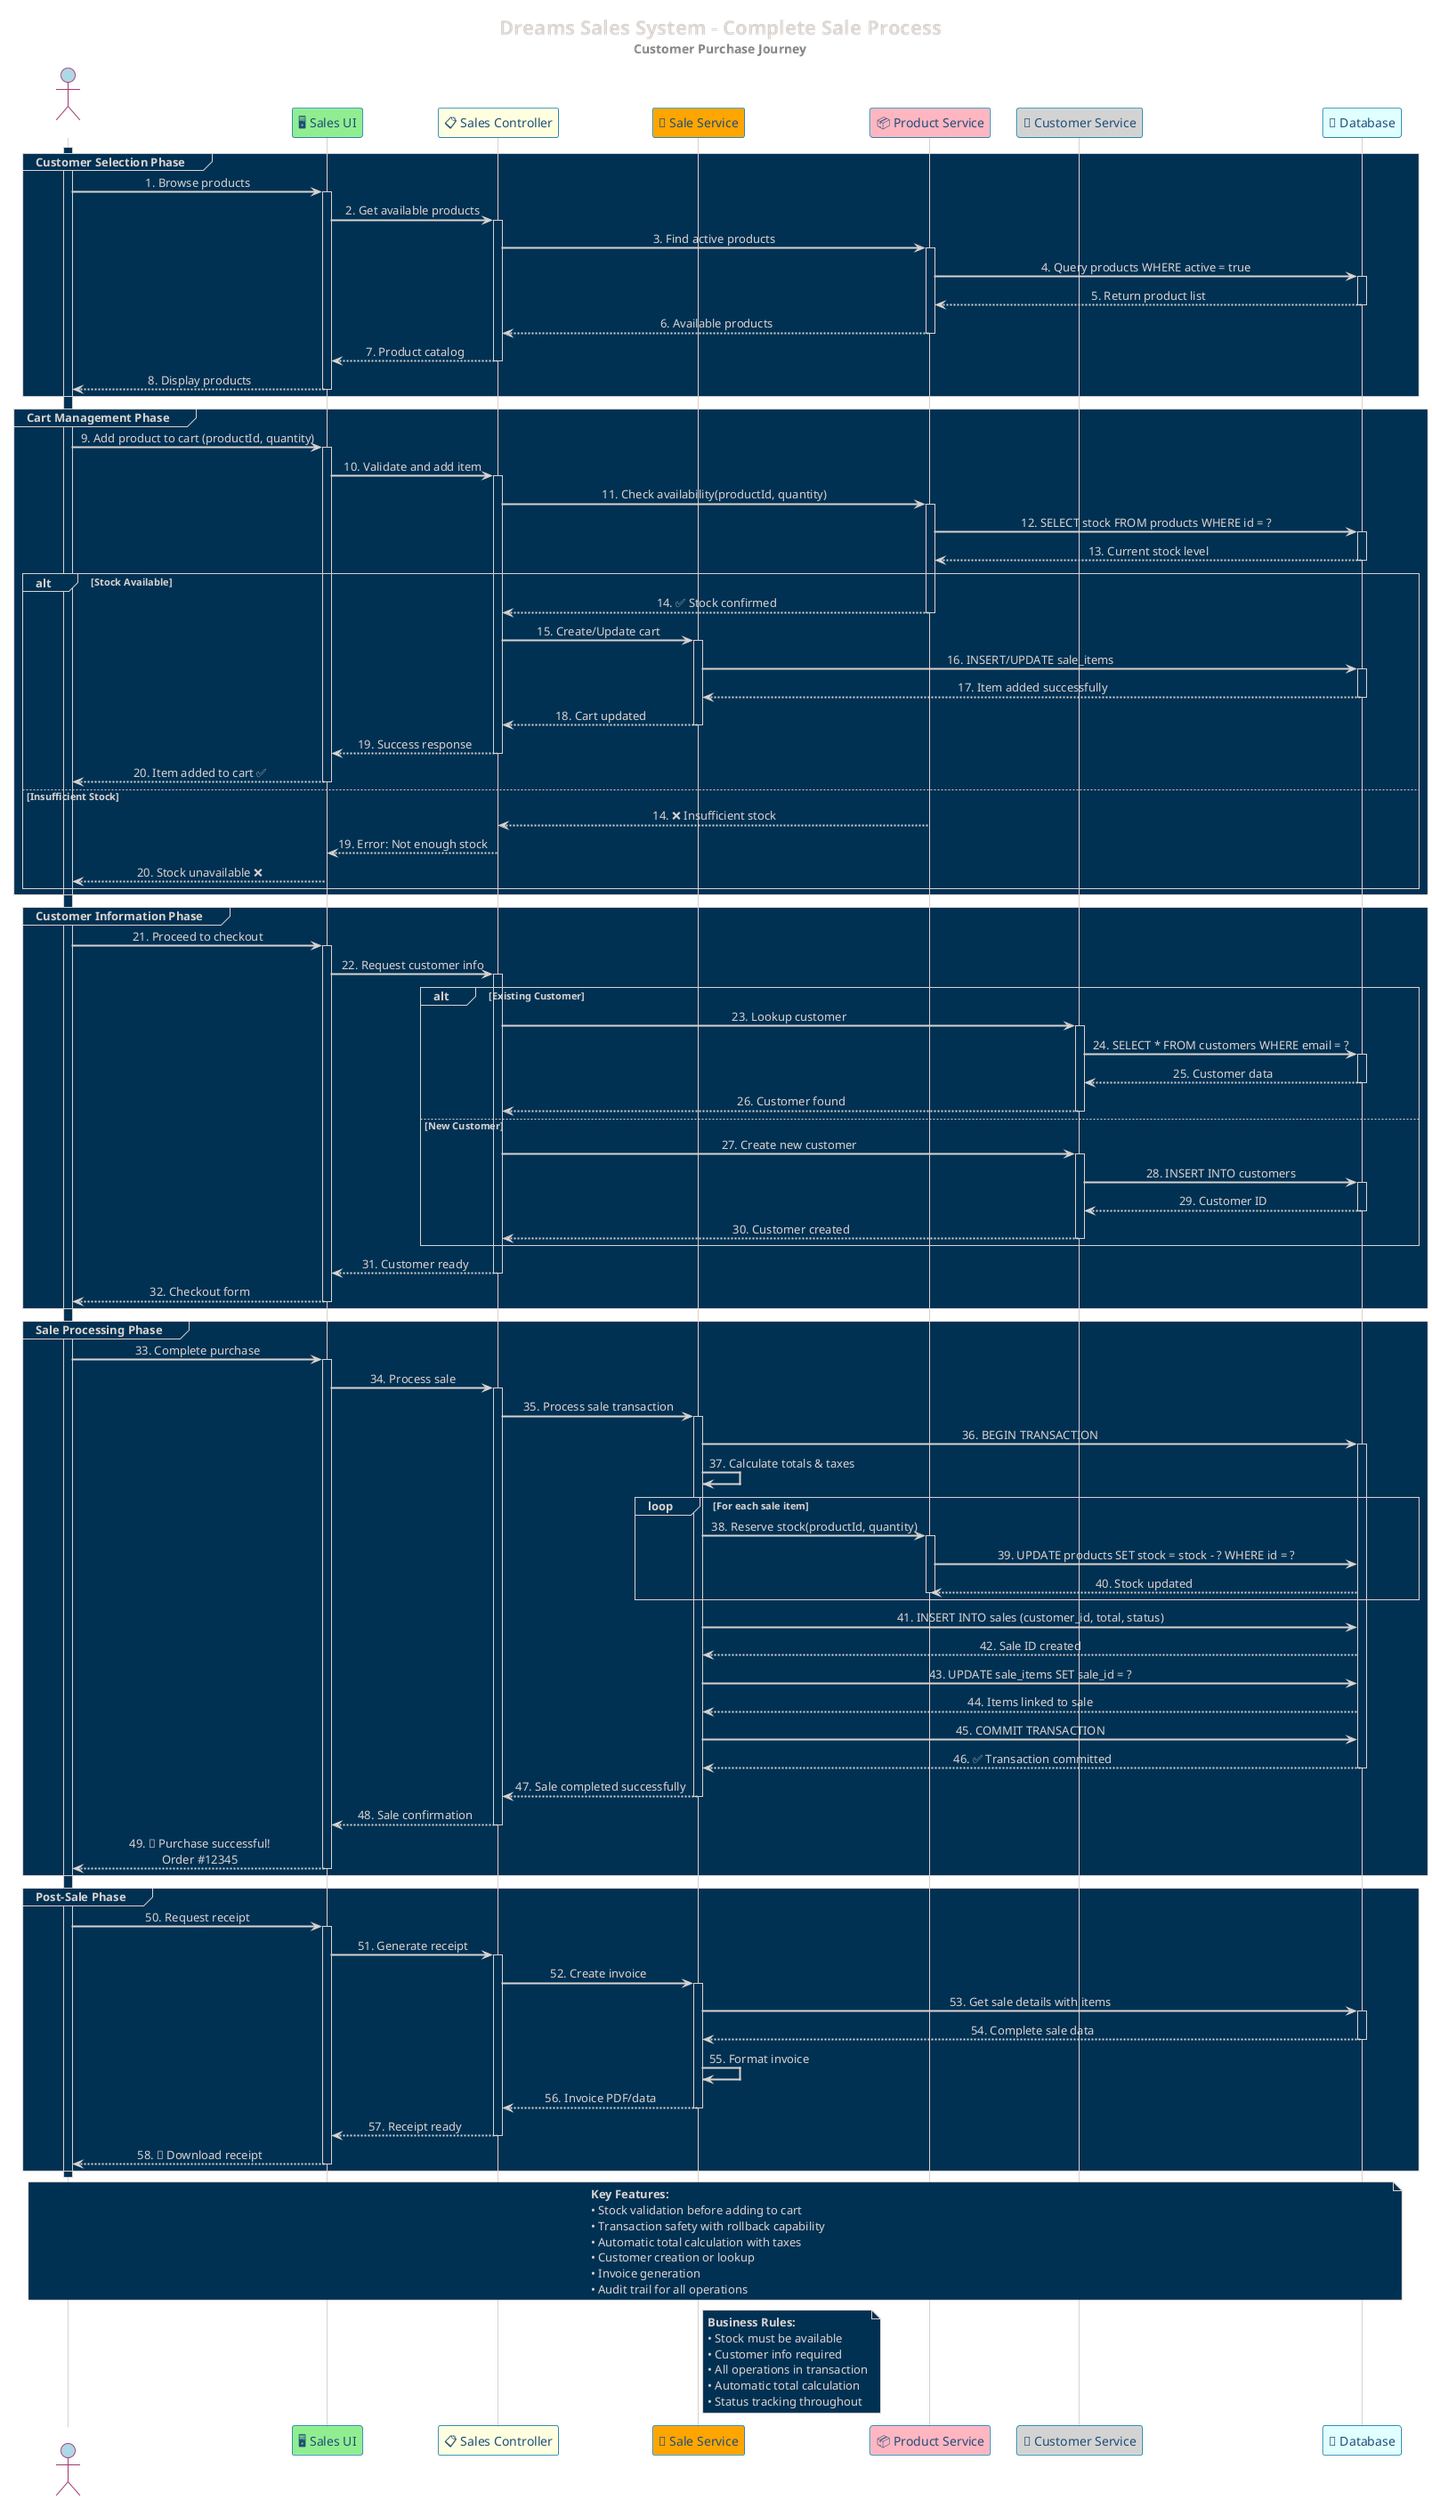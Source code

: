 @startuml Dreams Sales Process - Sequence Diagram

!theme blueprint

' Configuration
skinparam backgroundColor transparent
skinparam shadowing false
skinparam sequenceMessageAlign center
skinparam sequenceArrowThickness 2

' Participants styling
skinparam participant {
    BackgroundColor #E8F4FD
    BorderColor #2E86AB
    FontColor #1F4E79
}

skinparam actor {
    BackgroundColor #F24236
    BorderColor #A23B72
    FontColor White
}

title Dreams Sales System - Complete Sale Process\n<size:14><color:gray>Customer Purchase Journey</color></size>

' === PARTICIPANTS ===
actor "👤 Customer" as Customer #LightBlue
participant "🖥️ Sales UI" as UI #LightGreen  
participant "📋 Sales Controller" as Controller #LightYellow
participant "🏪 Sale Service" as SaleService #Orange
participant "📦 Product Service" as ProductService #LightPink
participant "👥 Customer Service" as CustomerService #LightGray
participant "💾 Database" as DB #LightCyan

' === ACTIVATION BOXES ===
activate Customer

' === MAIN FLOW ===

group Customer Selection Phase
    Customer -> UI : 1. Browse products
    activate UI
    
    UI -> Controller : 2. Get available products
    activate Controller
    
    Controller -> ProductService : 3. Find active products
    activate ProductService
    
    ProductService -> DB : 4. Query products WHERE active = true
    activate DB
    DB --> ProductService : 5. Return product list
    deactivate DB
    
    ProductService --> Controller : 6. Available products
    deactivate ProductService
    
    Controller --> UI : 7. Product catalog
    deactivate Controller
    
    UI --> Customer : 8. Display products
    deactivate UI
end

group Cart Management Phase
    Customer -> UI : 9. Add product to cart (productId, quantity)
    activate UI
    
    UI -> Controller : 10. Validate and add item
    activate Controller
    
    Controller -> ProductService : 11. Check availability(productId, quantity)
    activate ProductService
    
    ProductService -> DB : 12. SELECT stock FROM products WHERE id = ?
    activate DB
    DB --> ProductService : 13. Current stock level
    deactivate DB
    
    alt Stock Available
        ProductService --> Controller : 14. ✅ Stock confirmed
        deactivate ProductService
        
        Controller -> SaleService : 15. Create/Update cart
        activate SaleService
        
        SaleService -> DB : 16. INSERT/UPDATE sale_items
        activate DB
        DB --> SaleService : 17. Item added successfully
        deactivate DB
        
        SaleService --> Controller : 18. Cart updated
        deactivate SaleService
        
        Controller --> UI : 19. Success response
        deactivate Controller
        
        UI --> Customer : 20. Item added to cart ✅
        deactivate UI
        
    else Insufficient Stock
        ProductService --> Controller : 14. ❌ Insufficient stock
        deactivate ProductService
        Controller --> UI : 19. Error: Not enough stock
        deactivate Controller
        UI --> Customer : 20. Stock unavailable ❌
        deactivate UI
    end
end

group Customer Information Phase
    Customer -> UI : 21. Proceed to checkout
    activate UI
    
    UI -> Controller : 22. Request customer info
    activate Controller
    
    alt Existing Customer
        Controller -> CustomerService : 23. Lookup customer
        activate CustomerService
        
        CustomerService -> DB : 24. SELECT * FROM customers WHERE email = ?
        activate DB
        DB --> CustomerService : 25. Customer data
        deactivate DB
        
        CustomerService --> Controller : 26. Customer found
        deactivate CustomerService
        
    else New Customer  
        Controller -> CustomerService : 27. Create new customer
        activate CustomerService
        
        CustomerService -> DB : 28. INSERT INTO customers
        activate DB
        DB --> CustomerService : 29. Customer ID
        deactivate DB
        
        CustomerService --> Controller : 30. Customer created
        deactivate CustomerService
    end
    
    Controller --> UI : 31. Customer ready
    deactivate Controller
    UI --> Customer : 32. Checkout form
    deactivate UI
end

group Sale Processing Phase
    Customer -> UI : 33. Complete purchase
    activate UI
    
    UI -> Controller : 34. Process sale
    activate Controller
    
    Controller -> SaleService : 35. Process sale transaction
    activate SaleService
    
    ' Start transaction
    SaleService -> DB : 36. BEGIN TRANSACTION
    activate DB
    
    ' Calculate totals
    SaleService -> SaleService : 37. Calculate totals & taxes
    
    ' Reserve stock
    loop For each sale item
        SaleService -> ProductService : 38. Reserve stock(productId, quantity)
        activate ProductService
        
        ProductService -> DB : 39. UPDATE products SET stock = stock - ? WHERE id = ?
        DB --> ProductService : 40. Stock updated
        deactivate ProductService
    end
    
    ' Create final sale record
    SaleService -> DB : 41. INSERT INTO sales (customer_id, total, status)
    DB --> SaleService : 42. Sale ID created
    
    ' Update sale items with final sale ID
    SaleService -> DB : 43. UPDATE sale_items SET sale_id = ?
    DB --> SaleService : 44. Items linked to sale
    
    ' Commit transaction
    SaleService -> DB : 45. COMMIT TRANSACTION
    DB --> SaleService : 46. ✅ Transaction committed
    deactivate DB
    
    SaleService --> Controller : 47. Sale completed successfully
    deactivate SaleService
    
    Controller --> UI : 48. Sale confirmation
    deactivate Controller
    
    UI --> Customer : 49. 🎉 Purchase successful!\nOrder #12345
    deactivate UI
end

group Post-Sale Phase
    Customer -> UI : 50. Request receipt
    activate UI
    
    UI -> Controller : 51. Generate receipt
    activate Controller
    
    Controller -> SaleService : 52. Create invoice
    activate SaleService
    
    SaleService -> DB : 53. Get sale details with items
    activate DB
    DB --> SaleService : 54. Complete sale data
    deactivate DB
    
    SaleService -> SaleService : 55. Format invoice
    SaleService --> Controller : 56. Invoice PDF/data
    deactivate SaleService
    
    Controller --> UI : 57. Receipt ready
    deactivate Controller
    
    UI --> Customer : 58. 📄 Download receipt
    deactivate UI
end

deactivate Customer

' === NOTES ===
note over Customer, DB
    **Key Features:**
    • Stock validation before adding to cart
    • Transaction safety with rollback capability  
    • Automatic total calculation with taxes
    • Customer creation or lookup
    • Invoice generation
    • Audit trail for all operations
end note

note right of SaleService
    **Business Rules:**
    • Stock must be available
    • Customer info required
    • All operations in transaction
    • Automatic total calculation
    • Status tracking throughout
end note

@enduml
